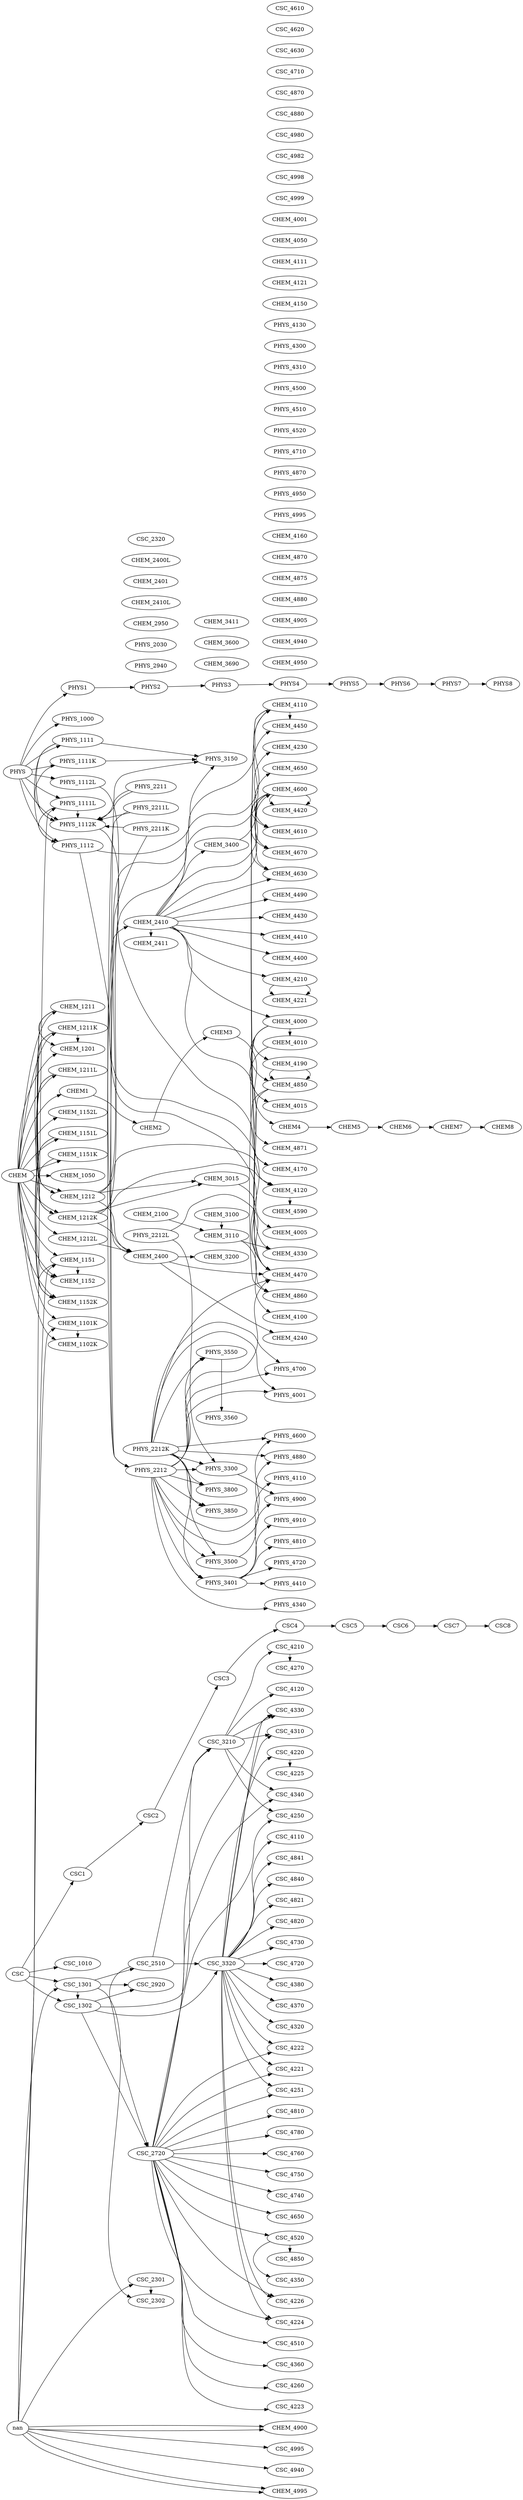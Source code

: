 digraph rank_same {
	rankdir=LR

		PHYS

		CHEM

		CSC

	subgraph rank1 {
		rank=same
		#rank1area

		PHYS_1112L
		PHYS_1112K
		PHYS_1112
		PHYS_1111L
		PHYS_1111K
		PHYS_1111
		PHYS_1000
		PHYS1

		CHEM_1212L
		CHEM_1212K
		CHEM_1212
		CHEM_1211L
		CHEM_1211K
		CHEM_1211
		CHEM_1201
		CHEM_1152L
		CHEM_1152K
		CHEM_1152
		CHEM_1151L
		CHEM_1151K
		CHEM_1151
		CHEM_1102K
		CHEM_1101K
		CHEM_1050
		CHEM1

		CSC_1302
		CSC_1301
		CSC_1010
		CSC1

	}
	subgraph rank2 {
		rank=same
		#rank2area

		PHYS_2940
		PHYS_2212L
		PHYS_2212K
		PHYS_2212
		PHYS_2211L
		PHYS_2211K
		PHYS_2211
		PHYS_2030
		PHYS2

		CHEM_2950
		CHEM_2411
		CHEM_2410L
		CHEM_2410
		CHEM_2401
		CHEM_2400L
		CHEM_2400
		CHEM_2100
		CHEM2

		CSC_2920
		CSC_2720
		CSC_2510
		CSC_2320
		CSC_2302
		CSC_2301
		CSC2

	}
	subgraph rank3 {
		rank=same
		#rank3area

		PHYS_3850
		PHYS_3800
		PHYS_3560
		PHYS_3550
		PHYS_3500
		PHYS_3401
		PHYS_3300
		PHYS_3150
		PHYS3

		CHEM_3690
		CHEM_3600
		CHEM_3411
		CHEM_3400
		CHEM_3200
		CHEM_3110
		CHEM_3100
		CHEM_3015
		CHEM3

		CSC_3320
		CSC_3210
		CSC3

	}
	subgraph rank4 {
		rank=same
		#rank4area

		CHEM_4995
		CHEM_4950
		CHEM_4940
		CHEM_4905
		CHEM_4900
		CHEM_4880
		CHEM_4875
		CHEM_4871
		CHEM_4870
		CHEM_4860
		CHEM_4850
		CHEM_4670
		CHEM_4650
		CHEM_4630
		CHEM_4610
		CHEM_4600
		CHEM_4590
		CHEM_4490
		CHEM_4470
		CHEM_4450
		CHEM_4430
		CHEM_4420
		CHEM_4410
		CHEM_4400
		CHEM_4330
		CHEM_4240
		CHEM_4230
		CHEM_4221
		CHEM_4210
		CHEM_4190
		CHEM_4170
		CHEM_4160
		PHYS_4995
		PHYS_4950
		PHYS_4910
		PHYS_4900
		PHYS_4880
		PHYS_4870
		PHYS_4810
		PHYS_4720
		PHYS_4710
		PHYS_4700
		PHYS_4600
		PHYS_4520
		PHYS_4510
		PHYS_4500
		PHYS_4410
		PHYS_4340
		PHYS_4310
		PHYS_4300
		PHYS_4130
		PHYS_4110
		PHYS_4001
		PHYS4

		CHEM_4995
		CHEM_4950
		CHEM_4940
		CHEM_4905
		CHEM_4900
		CHEM_4880
		CHEM_4875
		CHEM_4871
		CHEM_4870
		CHEM_4860
		CHEM_4850
		CHEM_4670
		CHEM_4650
		CHEM_4630
		CHEM_4610
		CHEM_4600
		CHEM_4590
		CHEM_4490
		CHEM_4470
		CHEM_4450
		CHEM_4430
		CHEM_4420
		CHEM_4410
		CHEM_4400
		CHEM_4330
		CHEM_4240
		CHEM_4230
		CHEM_4221
		CHEM_4210
		CHEM_4190
		CHEM_4170
		CHEM_4160
		CHEM_4150
		CHEM_4121
		CHEM_4120
		CHEM_4111
		CHEM_4110
		CHEM_4100
		CHEM_4050
		CHEM_4015
		CHEM_4010
		CHEM_4005
		CHEM_4001
		CHEM_4000
		CHEM4

		CSC_4999
		CSC_4998
		CSC_4995
		CSC_4982
		CSC_4980
		CSC_4940
		CSC_4880
		CSC_4870
		CSC_4850
		CSC_4841
		CSC_4840
		CSC_4821
		CSC_4820
		CSC_4810
		CSC_4780
		CSC_4760
		CSC_4750
		CSC_4740
		CSC_4730
		CSC_4720
		CSC_4710
		CSC_4650
		CSC_4630
		CSC_4620
		CSC_4610
		CSC_4520
		CSC_4510
		CSC_4380
		CSC_4370
		CSC_4360
		CSC_4350
		CSC_4340
		CSC_4330
		CSC_4320
		CSC_4310
		CSC_4270
		CSC_4260
		CSC_4251
		CSC_4250
		CSC_4226
		CSC_4225
		CSC_4224
		CSC_4223
		CSC_4222
		CSC_4221
		CSC_4220
		CSC_4210
		CSC_4120
		CSC_4110
		CSC4

	}
	subgraph rank5 {
		rank=same
		#rank5area

		PHYS5

		CHEM5

		CSC5

	}
	subgraph rank6 {
		rank=same
		#rank6area

		PHYS6

		CHEM6

		CSC6

	}
	subgraph rank7 {
		rank=same
		#rank7area

		PHYS7

		CHEM7

		CSC7

	}
	#edge_area

		nan -> CHEM_4995

		nan -> CHEM_4900

		nan -> PHYS_1111L

		CHEM_4850 -> CHEM_4860

		CHEM_4600 -> CHEM_4670

		CHEM_4600 -> CHEM_4630

		CHEM_4600 -> CHEM_4610

		CHEM_4600 -> CHEM_4420

		CHEM_4210 -> CHEM_4221

		CHEM_4190 -> CHEM_4850

		PHYS_3550 -> PHYS_3560

		PHYS_3500 -> PHYS_4110

		PHYS_3401 -> PHYS_4910

		PHYS_3401 -> PHYS_4900

		PHYS_3401 -> PHYS_4810

		PHYS_3401 -> PHYS_4720

		PHYS_3401 -> PHYS_4410

		PHYS_3300 -> PHYS_4900

		PHYS_2212L -> CHEM_4470

		PHYS_2212L -> PHYS_3300

		PHYS_2212K -> CHEM_4470

		PHYS_2212K -> PHYS_4880

		PHYS_2212K -> PHYS_4700

		PHYS_2212K -> PHYS_4600

		PHYS_2212K -> PHYS_4001

		PHYS_2212K -> PHYS_3850

		PHYS_2212K -> PHYS_3800

		PHYS_2212K -> PHYS_3550

		PHYS_2212K -> PHYS_3500

		PHYS_2212K -> PHYS_3401

		PHYS_2212K -> PHYS_3300

		PHYS_2212 -> CHEM_4470

		PHYS_2212 -> PHYS_4880

		PHYS_2212 -> PHYS_4700

		PHYS_2212 -> PHYS_4600

		PHYS_2212 -> PHYS_4340

		PHYS_2212 -> PHYS_4001

		PHYS_2212 -> PHYS_3850

		PHYS_2212 -> PHYS_3800

		PHYS_2212 -> PHYS_3550

		PHYS_2212 -> PHYS_3500

		PHYS_2212 -> PHYS_3401

		PHYS_2212 -> PHYS_3300

		PHYS_2211L -> PHYS_2212

		PHYS_2211L -> PHYS_1112K

		PHYS_2211K -> PHYS_2212

		PHYS_2211K -> PHYS_1112K

		PHYS_2211 -> PHYS_2212

		PHYS_2211 -> PHYS_1112K

		PHYS_1112L -> CHEM_4470

		PHYS_1112K -> CHEM_4470

		PHYS_1112K -> PHYS_3150

		PHYS_1112 -> CHEM_4470

		PHYS_1112 -> PHYS_3150

		PHYS_1111L -> PHYS_1112K

		PHYS_1111L -> PHYS_1112

		PHYS_1111K -> PHYS_3150

		PHYS_1111K -> PHYS_1112K

		PHYS_1111 -> PHYS_3150

		PHYS_1111 -> PHYS_1112K

		PHYS_1111 -> PHYS_1112

		PHYS -> PHYS_1112L
		PHYS -> PHYS_1112K
		PHYS -> PHYS_1112
		PHYS -> PHYS_1111L
		PHYS -> PHYS_1111K
		PHYS -> PHYS_1111
		PHYS -> PHYS_1000
		PHYS -> PHYS1 -> PHYS2 -> PHYS3 -> PHYS4 -> PHYS5 -> PHYS6 -> PHYS7 -> PHYS8

		nan -> CHEM_4995

		nan -> CHEM_4900

		nan -> CHEM_1151

		nan -> CHEM_1101K

		CHEM_4850 -> CHEM_4860

		CHEM_4600 -> CHEM_4670

		CHEM_4600 -> CHEM_4630

		CHEM_4600 -> CHEM_4610

		CHEM_4600 -> CHEM_4420

		CHEM_4210 -> CHEM_4221

		CHEM_4190 -> CHEM_4850

		CHEM_4120 -> CHEM_4590

		CHEM_4110 -> CHEM_4871

		CHEM_4110 -> CHEM_4450

		CHEM_4110 -> CHEM_4170

		CHEM_4010 -> CHEM_4015

		CHEM_4000 -> CHEM_4850

		CHEM_4000 -> CHEM_4190

		CHEM_4000 -> CHEM_4170

		CHEM_4000 -> CHEM_4015

		CHEM_4000 -> CHEM_4010

		CHEM_3400 -> CHEM_4230

		CHEM_3110 -> CHEM_4330

		CHEM_3110 -> CHEM_4100

		CHEM_3100 -> CHEM_3110

		CHEM_3015 -> CHEM_4005

		CHEM_2410 -> CHEM_4650

		CHEM_2410 -> CHEM_4630

		CHEM_2410 -> CHEM_4600

		CHEM_2410 -> CHEM_4490

		CHEM_2410 -> CHEM_4450

		CHEM_2410 -> CHEM_4430

		CHEM_2410 -> CHEM_4410

		CHEM_2410 -> CHEM_4400

		CHEM_2410 -> CHEM_4330

		CHEM_2410 -> CHEM_4210

		CHEM_2410 -> CHEM_4000

		CHEM_2410 -> CHEM_3400

		CHEM_2410 -> CHEM_2411

		CHEM_2400 -> CHEM_4470

		CHEM_2400 -> CHEM_4240

		CHEM_2400 -> CHEM_3200

		CHEM_2400 -> CHEM_2410

		CHEM_2100 -> CHEM_3110

		CHEM_1212L -> CHEM_2400

		CHEM_1212K -> CHEM_4120

		CHEM_1212K -> CHEM_4110

		CHEM_1212K -> CHEM_3015

		CHEM_1212K -> CHEM_2400

		CHEM_1212 -> CHEM_4120

		CHEM_1212 -> CHEM_4110

		CHEM_1212 -> CHEM_3015

		CHEM_1212 -> CHEM_2400

		CHEM_1211L -> CHEM_1212K

		CHEM_1211L -> CHEM_1212

		CHEM_1211K -> CHEM_1212K

		CHEM_1211K -> CHEM_1212

		CHEM_1211K -> CHEM_1201

		CHEM_1211 -> CHEM_1212K

		CHEM_1211 -> CHEM_1212

		CHEM_1211 -> CHEM_1201

		CHEM_1151L -> CHEM_1152K

		CHEM_1151L -> CHEM_1152

		CHEM_1151K -> CHEM_1152K

		CHEM_1151 -> CHEM_1152K

		CHEM_1151 -> CHEM_1152

		CHEM_1101K -> CHEM_1102K

		CHEM -> CHEM_1212L
		CHEM -> CHEM_1212K
		CHEM -> CHEM_1212
		CHEM -> CHEM_1211L
		CHEM -> CHEM_1211K
		CHEM -> CHEM_1211
		CHEM -> CHEM_1201
		CHEM -> CHEM_1152L
		CHEM -> CHEM_1152K
		CHEM -> CHEM_1152
		CHEM -> CHEM_1151L
		CHEM -> CHEM_1151K
		CHEM -> CHEM_1151
		CHEM -> CHEM_1102K
		CHEM -> CHEM_1101K
		CHEM -> CHEM_1050
		CHEM -> CHEM1 -> CHEM2 -> CHEM3 -> CHEM4 -> CHEM5 -> CHEM6 -> CHEM7 -> CHEM8

		nan -> CSC_4995

		nan -> CSC_4940

		nan -> CSC_2301

		nan -> CSC_1301

		CSC_4520 -> CSC_4850

		CSC_4520 -> CSC_4350

		CSC_4220 -> CSC_4225

		CSC_4210 -> CSC_4270

		CSC_3320 -> CSC_4841

		CSC_3320 -> CSC_4840

		CSC_3320 -> CSC_4821

		CSC_3320 -> CSC_4820

		CSC_3320 -> CSC_4730

		CSC_3320 -> CSC_4720

		CSC_3320 -> CSC_4380

		CSC_3320 -> CSC_4370

		CSC_3320 -> CSC_4330

		CSC_3320 -> CSC_4320

		CSC_3320 -> CSC_4310

		CSC_3320 -> CSC_4251

		CSC_3320 -> CSC_4226

		CSC_3320 -> CSC_4224

		CSC_3320 -> CSC_4222

		CSC_3320 -> CSC_4221

		CSC_3320 -> CSC_4220

		CSC_3320 -> CSC_4110

		CSC_3210 -> CSC_4340

		CSC_3210 -> CSC_4330

		CSC_3210 -> CSC_4310

		CSC_3210 -> CSC_4250

		CSC_3210 -> CSC_4210

		CSC_3210 -> CSC_4120

		CSC_2720 -> CSC_4810

		CSC_2720 -> CSC_4780

		CSC_2720 -> CSC_4760

		CSC_2720 -> CSC_4750

		CSC_2720 -> CSC_4740

		CSC_2720 -> CSC_4650

		CSC_2720 -> CSC_4520

		CSC_2720 -> CSC_4510

		CSC_2720 -> CSC_4360

		CSC_2720 -> CSC_4340

		CSC_2720 -> CSC_4330

		CSC_2720 -> CSC_4260

		CSC_2720 -> CSC_4251

		CSC_2720 -> CSC_4250

		CSC_2720 -> CSC_4226

		CSC_2720 -> CSC_4224

		CSC_2720 -> CSC_4223

		CSC_2720 -> CSC_4222

		CSC_2720 -> CSC_4221

		CSC_2510 -> CSC_3320

		CSC_2510 -> CSC_3210

		CSC_2510 -> CSC_2720

		CSC_2301 -> CSC_2302

		CSC_1302 -> CSC_3320

		CSC_1302 -> CSC_3210

		CSC_1302 -> CSC_2920

		CSC_1302 -> CSC_2720

		CSC_1301 -> CSC_2920

		CSC_1301 -> CSC_2510

		CSC_1301 -> CSC_2302

		CSC_1301 -> CSC_1302

		CSC -> CSC_1302
		CSC -> CSC_1301
		CSC -> CSC_1010
		CSC -> CSC1 -> CSC2 -> CSC3 -> CSC4 -> CSC5 -> CSC6 -> CSC7 -> CSC8

}